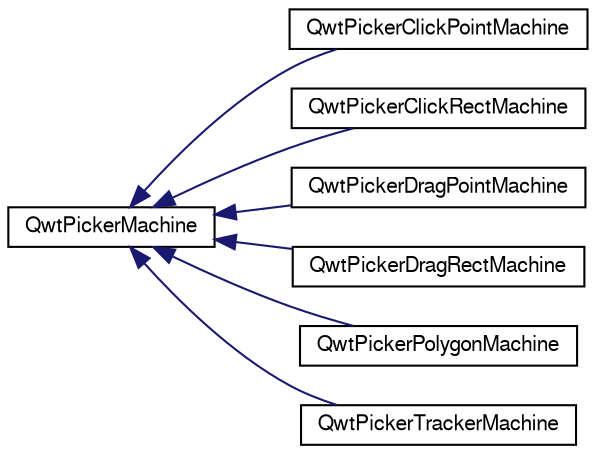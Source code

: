 digraph G
{
  edge [fontname="FreeSans",fontsize="10",labelfontname="FreeSans",labelfontsize="10"];
  node [fontname="FreeSans",fontsize="10",shape=record];
  rankdir="LR";
  Node1 [label="QwtPickerMachine",height=0.2,width=0.4,color="black", fillcolor="white", style="filled",URL="$class_qwt_picker_machine.html",tooltip="A state machine for QwtPicker selections."];
  Node1 -> Node2 [dir="back",color="midnightblue",fontsize="10",style="solid",fontname="FreeSans"];
  Node2 [label="QwtPickerClickPointMachine",height=0.2,width=0.4,color="black", fillcolor="white", style="filled",URL="$class_qwt_picker_click_point_machine.html",tooltip="A state machine for point selections."];
  Node1 -> Node3 [dir="back",color="midnightblue",fontsize="10",style="solid",fontname="FreeSans"];
  Node3 [label="QwtPickerClickRectMachine",height=0.2,width=0.4,color="black", fillcolor="white", style="filled",URL="$class_qwt_picker_click_rect_machine.html",tooltip="A state machine for rectangle selections."];
  Node1 -> Node4 [dir="back",color="midnightblue",fontsize="10",style="solid",fontname="FreeSans"];
  Node4 [label="QwtPickerDragPointMachine",height=0.2,width=0.4,color="black", fillcolor="white", style="filled",URL="$class_qwt_picker_drag_point_machine.html",tooltip="A state machine for point selections."];
  Node1 -> Node5 [dir="back",color="midnightblue",fontsize="10",style="solid",fontname="FreeSans"];
  Node5 [label="QwtPickerDragRectMachine",height=0.2,width=0.4,color="black", fillcolor="white", style="filled",URL="$class_qwt_picker_drag_rect_machine.html",tooltip="A state machine for rectangle selections."];
  Node1 -> Node6 [dir="back",color="midnightblue",fontsize="10",style="solid",fontname="FreeSans"];
  Node6 [label="QwtPickerPolygonMachine",height=0.2,width=0.4,color="black", fillcolor="white", style="filled",URL="$class_qwt_picker_polygon_machine.html",tooltip="A state machine for polygon selections."];
  Node1 -> Node7 [dir="back",color="midnightblue",fontsize="10",style="solid",fontname="FreeSans"];
  Node7 [label="QwtPickerTrackerMachine",height=0.2,width=0.4,color="black", fillcolor="white", style="filled",URL="$class_qwt_picker_tracker_machine.html",tooltip="A state machine for indicating mouse movements."];
}
